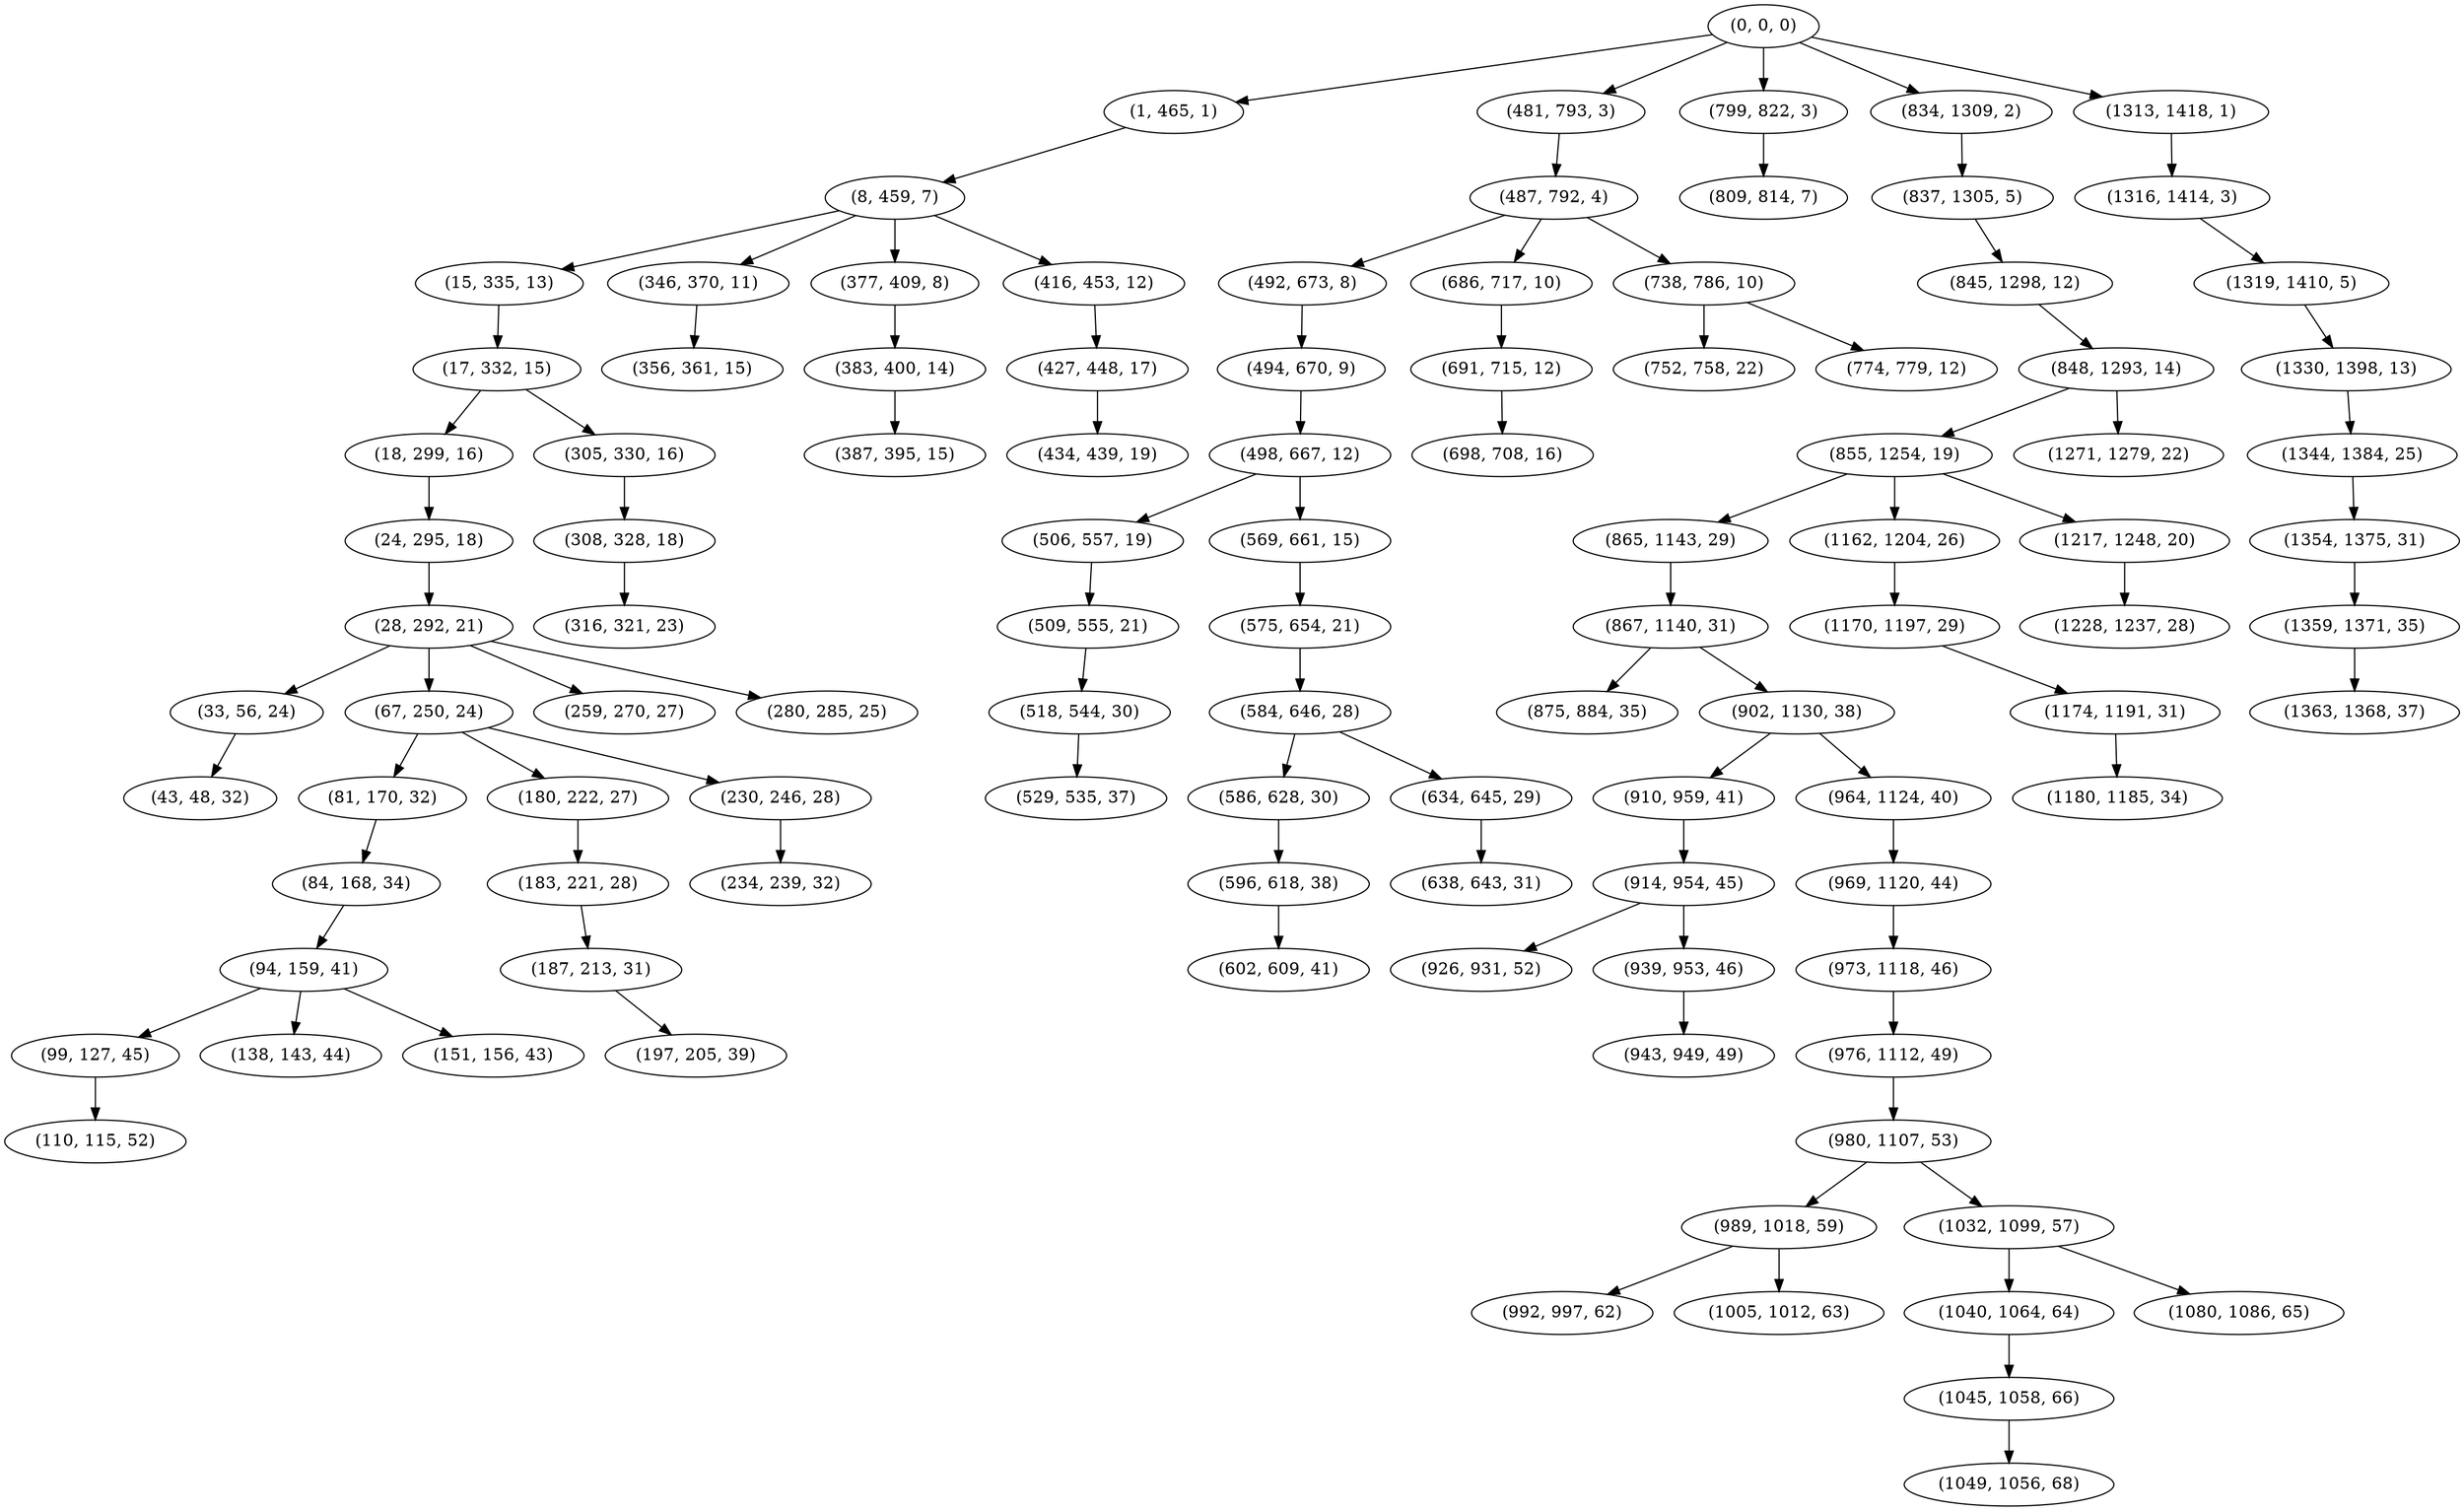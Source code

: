 digraph tree {
    "(0, 0, 0)";
    "(1, 465, 1)";
    "(8, 459, 7)";
    "(15, 335, 13)";
    "(17, 332, 15)";
    "(18, 299, 16)";
    "(24, 295, 18)";
    "(28, 292, 21)";
    "(33, 56, 24)";
    "(43, 48, 32)";
    "(67, 250, 24)";
    "(81, 170, 32)";
    "(84, 168, 34)";
    "(94, 159, 41)";
    "(99, 127, 45)";
    "(110, 115, 52)";
    "(138, 143, 44)";
    "(151, 156, 43)";
    "(180, 222, 27)";
    "(183, 221, 28)";
    "(187, 213, 31)";
    "(197, 205, 39)";
    "(230, 246, 28)";
    "(234, 239, 32)";
    "(259, 270, 27)";
    "(280, 285, 25)";
    "(305, 330, 16)";
    "(308, 328, 18)";
    "(316, 321, 23)";
    "(346, 370, 11)";
    "(356, 361, 15)";
    "(377, 409, 8)";
    "(383, 400, 14)";
    "(387, 395, 15)";
    "(416, 453, 12)";
    "(427, 448, 17)";
    "(434, 439, 19)";
    "(481, 793, 3)";
    "(487, 792, 4)";
    "(492, 673, 8)";
    "(494, 670, 9)";
    "(498, 667, 12)";
    "(506, 557, 19)";
    "(509, 555, 21)";
    "(518, 544, 30)";
    "(529, 535, 37)";
    "(569, 661, 15)";
    "(575, 654, 21)";
    "(584, 646, 28)";
    "(586, 628, 30)";
    "(596, 618, 38)";
    "(602, 609, 41)";
    "(634, 645, 29)";
    "(638, 643, 31)";
    "(686, 717, 10)";
    "(691, 715, 12)";
    "(698, 708, 16)";
    "(738, 786, 10)";
    "(752, 758, 22)";
    "(774, 779, 12)";
    "(799, 822, 3)";
    "(809, 814, 7)";
    "(834, 1309, 2)";
    "(837, 1305, 5)";
    "(845, 1298, 12)";
    "(848, 1293, 14)";
    "(855, 1254, 19)";
    "(865, 1143, 29)";
    "(867, 1140, 31)";
    "(875, 884, 35)";
    "(902, 1130, 38)";
    "(910, 959, 41)";
    "(914, 954, 45)";
    "(926, 931, 52)";
    "(939, 953, 46)";
    "(943, 949, 49)";
    "(964, 1124, 40)";
    "(969, 1120, 44)";
    "(973, 1118, 46)";
    "(976, 1112, 49)";
    "(980, 1107, 53)";
    "(989, 1018, 59)";
    "(992, 997, 62)";
    "(1005, 1012, 63)";
    "(1032, 1099, 57)";
    "(1040, 1064, 64)";
    "(1045, 1058, 66)";
    "(1049, 1056, 68)";
    "(1080, 1086, 65)";
    "(1162, 1204, 26)";
    "(1170, 1197, 29)";
    "(1174, 1191, 31)";
    "(1180, 1185, 34)";
    "(1217, 1248, 20)";
    "(1228, 1237, 28)";
    "(1271, 1279, 22)";
    "(1313, 1418, 1)";
    "(1316, 1414, 3)";
    "(1319, 1410, 5)";
    "(1330, 1398, 13)";
    "(1344, 1384, 25)";
    "(1354, 1375, 31)";
    "(1359, 1371, 35)";
    "(1363, 1368, 37)";
    "(0, 0, 0)" -> "(1, 465, 1)";
    "(0, 0, 0)" -> "(481, 793, 3)";
    "(0, 0, 0)" -> "(799, 822, 3)";
    "(0, 0, 0)" -> "(834, 1309, 2)";
    "(0, 0, 0)" -> "(1313, 1418, 1)";
    "(1, 465, 1)" -> "(8, 459, 7)";
    "(8, 459, 7)" -> "(15, 335, 13)";
    "(8, 459, 7)" -> "(346, 370, 11)";
    "(8, 459, 7)" -> "(377, 409, 8)";
    "(8, 459, 7)" -> "(416, 453, 12)";
    "(15, 335, 13)" -> "(17, 332, 15)";
    "(17, 332, 15)" -> "(18, 299, 16)";
    "(17, 332, 15)" -> "(305, 330, 16)";
    "(18, 299, 16)" -> "(24, 295, 18)";
    "(24, 295, 18)" -> "(28, 292, 21)";
    "(28, 292, 21)" -> "(33, 56, 24)";
    "(28, 292, 21)" -> "(67, 250, 24)";
    "(28, 292, 21)" -> "(259, 270, 27)";
    "(28, 292, 21)" -> "(280, 285, 25)";
    "(33, 56, 24)" -> "(43, 48, 32)";
    "(67, 250, 24)" -> "(81, 170, 32)";
    "(67, 250, 24)" -> "(180, 222, 27)";
    "(67, 250, 24)" -> "(230, 246, 28)";
    "(81, 170, 32)" -> "(84, 168, 34)";
    "(84, 168, 34)" -> "(94, 159, 41)";
    "(94, 159, 41)" -> "(99, 127, 45)";
    "(94, 159, 41)" -> "(138, 143, 44)";
    "(94, 159, 41)" -> "(151, 156, 43)";
    "(99, 127, 45)" -> "(110, 115, 52)";
    "(180, 222, 27)" -> "(183, 221, 28)";
    "(183, 221, 28)" -> "(187, 213, 31)";
    "(187, 213, 31)" -> "(197, 205, 39)";
    "(230, 246, 28)" -> "(234, 239, 32)";
    "(305, 330, 16)" -> "(308, 328, 18)";
    "(308, 328, 18)" -> "(316, 321, 23)";
    "(346, 370, 11)" -> "(356, 361, 15)";
    "(377, 409, 8)" -> "(383, 400, 14)";
    "(383, 400, 14)" -> "(387, 395, 15)";
    "(416, 453, 12)" -> "(427, 448, 17)";
    "(427, 448, 17)" -> "(434, 439, 19)";
    "(481, 793, 3)" -> "(487, 792, 4)";
    "(487, 792, 4)" -> "(492, 673, 8)";
    "(487, 792, 4)" -> "(686, 717, 10)";
    "(487, 792, 4)" -> "(738, 786, 10)";
    "(492, 673, 8)" -> "(494, 670, 9)";
    "(494, 670, 9)" -> "(498, 667, 12)";
    "(498, 667, 12)" -> "(506, 557, 19)";
    "(498, 667, 12)" -> "(569, 661, 15)";
    "(506, 557, 19)" -> "(509, 555, 21)";
    "(509, 555, 21)" -> "(518, 544, 30)";
    "(518, 544, 30)" -> "(529, 535, 37)";
    "(569, 661, 15)" -> "(575, 654, 21)";
    "(575, 654, 21)" -> "(584, 646, 28)";
    "(584, 646, 28)" -> "(586, 628, 30)";
    "(584, 646, 28)" -> "(634, 645, 29)";
    "(586, 628, 30)" -> "(596, 618, 38)";
    "(596, 618, 38)" -> "(602, 609, 41)";
    "(634, 645, 29)" -> "(638, 643, 31)";
    "(686, 717, 10)" -> "(691, 715, 12)";
    "(691, 715, 12)" -> "(698, 708, 16)";
    "(738, 786, 10)" -> "(752, 758, 22)";
    "(738, 786, 10)" -> "(774, 779, 12)";
    "(799, 822, 3)" -> "(809, 814, 7)";
    "(834, 1309, 2)" -> "(837, 1305, 5)";
    "(837, 1305, 5)" -> "(845, 1298, 12)";
    "(845, 1298, 12)" -> "(848, 1293, 14)";
    "(848, 1293, 14)" -> "(855, 1254, 19)";
    "(848, 1293, 14)" -> "(1271, 1279, 22)";
    "(855, 1254, 19)" -> "(865, 1143, 29)";
    "(855, 1254, 19)" -> "(1162, 1204, 26)";
    "(855, 1254, 19)" -> "(1217, 1248, 20)";
    "(865, 1143, 29)" -> "(867, 1140, 31)";
    "(867, 1140, 31)" -> "(875, 884, 35)";
    "(867, 1140, 31)" -> "(902, 1130, 38)";
    "(902, 1130, 38)" -> "(910, 959, 41)";
    "(902, 1130, 38)" -> "(964, 1124, 40)";
    "(910, 959, 41)" -> "(914, 954, 45)";
    "(914, 954, 45)" -> "(926, 931, 52)";
    "(914, 954, 45)" -> "(939, 953, 46)";
    "(939, 953, 46)" -> "(943, 949, 49)";
    "(964, 1124, 40)" -> "(969, 1120, 44)";
    "(969, 1120, 44)" -> "(973, 1118, 46)";
    "(973, 1118, 46)" -> "(976, 1112, 49)";
    "(976, 1112, 49)" -> "(980, 1107, 53)";
    "(980, 1107, 53)" -> "(989, 1018, 59)";
    "(980, 1107, 53)" -> "(1032, 1099, 57)";
    "(989, 1018, 59)" -> "(992, 997, 62)";
    "(989, 1018, 59)" -> "(1005, 1012, 63)";
    "(1032, 1099, 57)" -> "(1040, 1064, 64)";
    "(1032, 1099, 57)" -> "(1080, 1086, 65)";
    "(1040, 1064, 64)" -> "(1045, 1058, 66)";
    "(1045, 1058, 66)" -> "(1049, 1056, 68)";
    "(1162, 1204, 26)" -> "(1170, 1197, 29)";
    "(1170, 1197, 29)" -> "(1174, 1191, 31)";
    "(1174, 1191, 31)" -> "(1180, 1185, 34)";
    "(1217, 1248, 20)" -> "(1228, 1237, 28)";
    "(1313, 1418, 1)" -> "(1316, 1414, 3)";
    "(1316, 1414, 3)" -> "(1319, 1410, 5)";
    "(1319, 1410, 5)" -> "(1330, 1398, 13)";
    "(1330, 1398, 13)" -> "(1344, 1384, 25)";
    "(1344, 1384, 25)" -> "(1354, 1375, 31)";
    "(1354, 1375, 31)" -> "(1359, 1371, 35)";
    "(1359, 1371, 35)" -> "(1363, 1368, 37)";
}

